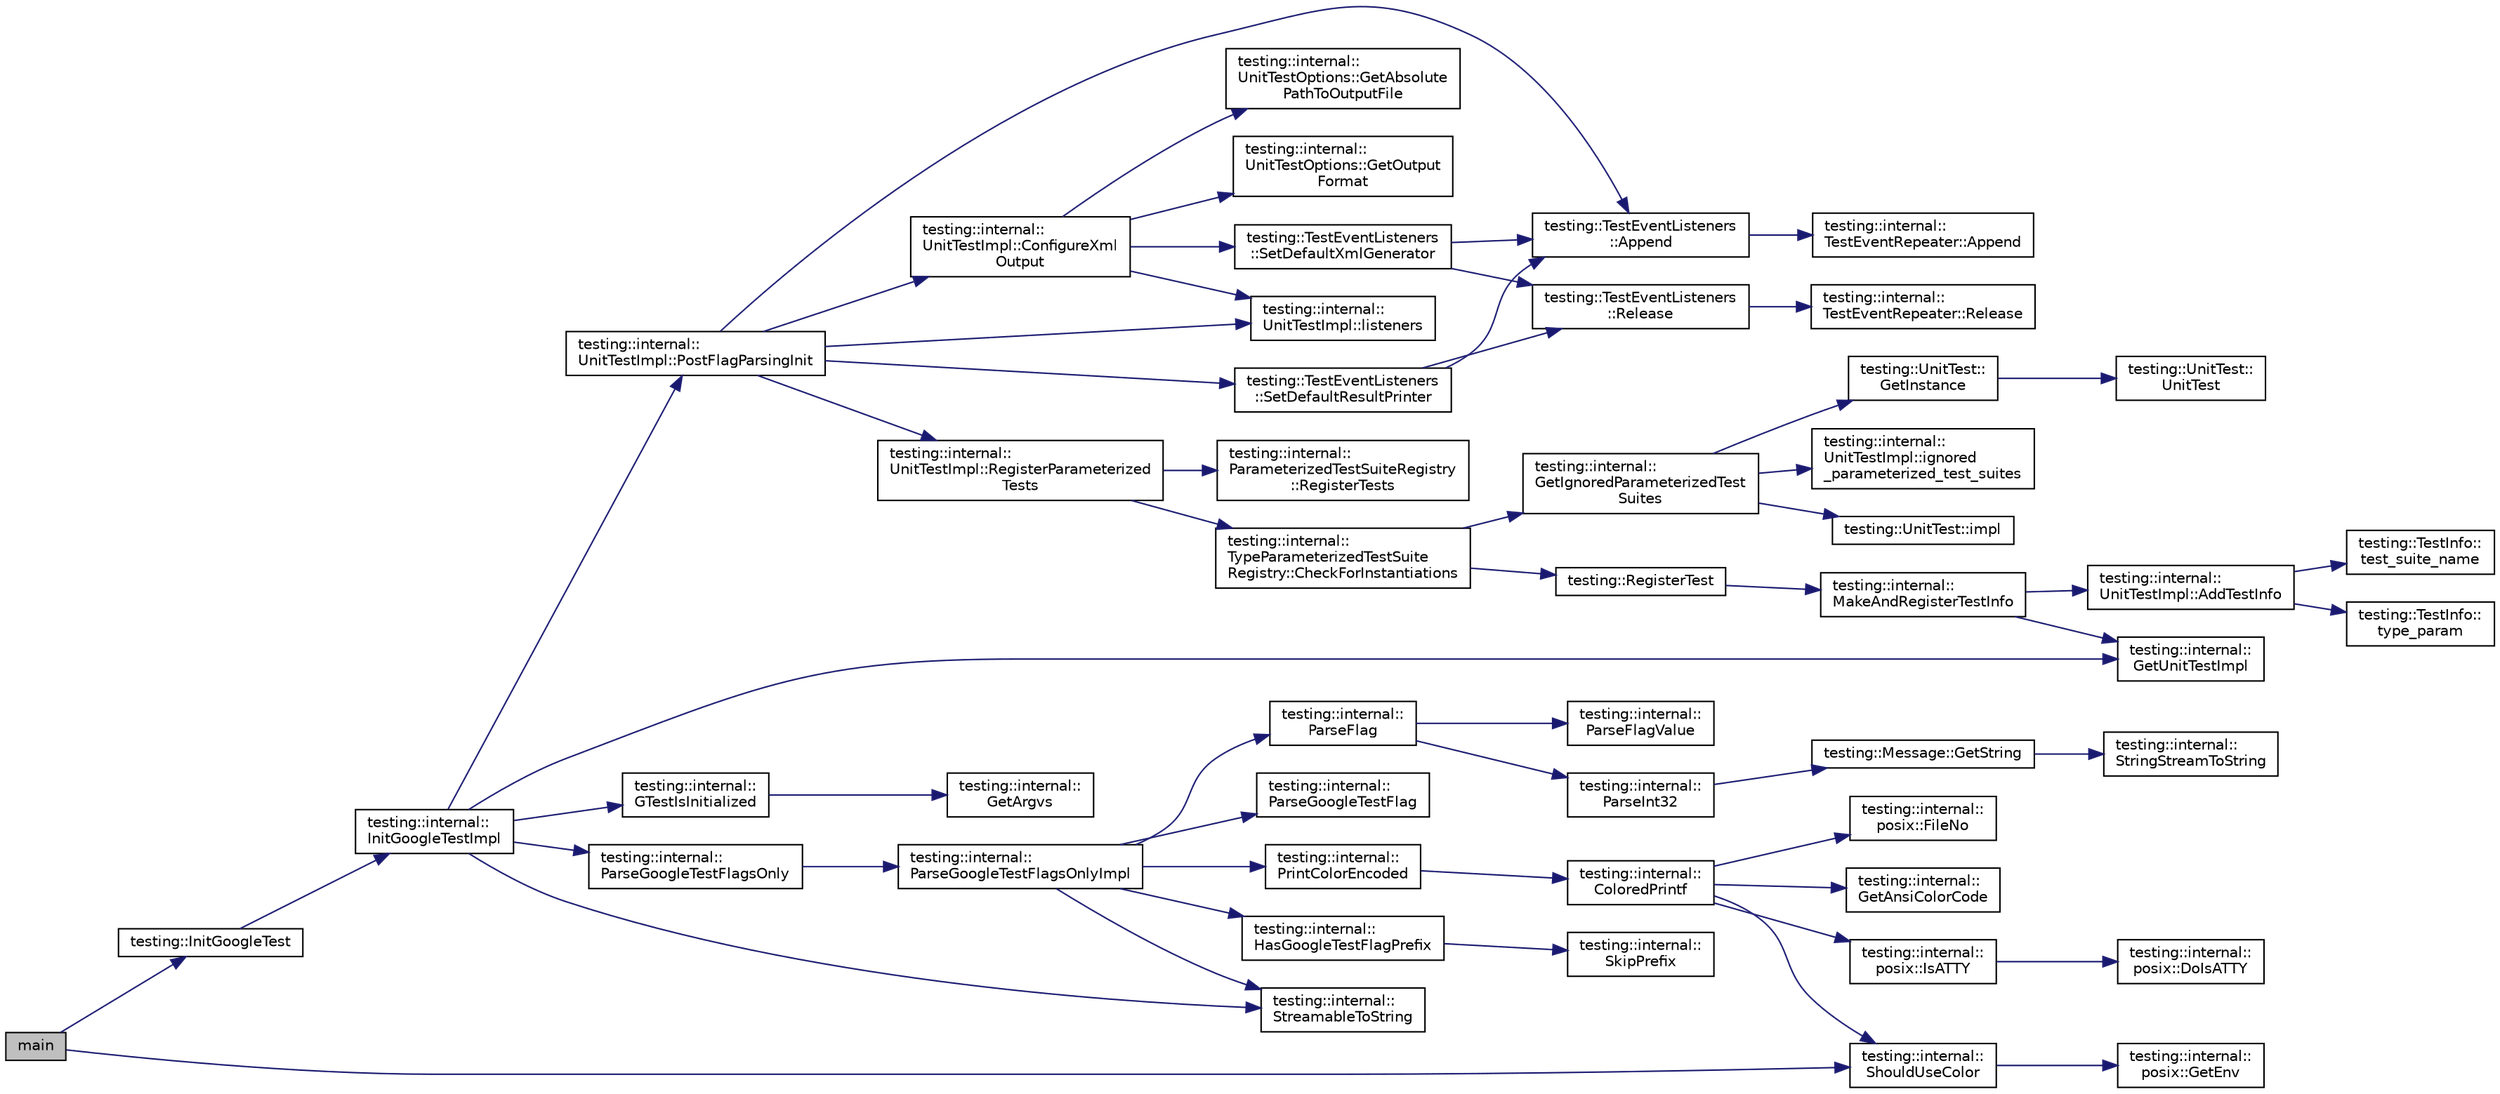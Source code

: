 digraph "main"
{
 // LATEX_PDF_SIZE
  bgcolor="transparent";
  edge [fontname="Helvetica",fontsize="10",labelfontname="Helvetica",labelfontsize="10"];
  node [fontname="Helvetica",fontsize="10",shape=record];
  rankdir="LR";
  Node1 [label="main",height=0.2,width=0.4,color="black", fillcolor="grey75", style="filled", fontcolor="black",tooltip=" "];
  Node1 -> Node2 [color="midnightblue",fontsize="10",style="solid",fontname="Helvetica"];
  Node2 [label="testing::InitGoogleTest",height=0.2,width=0.4,color="black",URL="$namespacetesting.html#afd726ae08c9bd16dc52f78c822d9946b",tooltip=" "];
  Node2 -> Node3 [color="midnightblue",fontsize="10",style="solid",fontname="Helvetica"];
  Node3 [label="testing::internal::\lInitGoogleTestImpl",height=0.2,width=0.4,color="black",URL="$namespacetesting_1_1internal.html#ac3c6fa93391768aa91c6238b31aaeeb5",tooltip=" "];
  Node3 -> Node4 [color="midnightblue",fontsize="10",style="solid",fontname="Helvetica"];
  Node4 [label="testing::internal::\lGetUnitTestImpl",height=0.2,width=0.4,color="black",URL="$namespacetesting_1_1internal.html#a9bd0caf5d16512de38b39599c13ee634",tooltip=" "];
  Node3 -> Node5 [color="midnightblue",fontsize="10",style="solid",fontname="Helvetica"];
  Node5 [label="testing::internal::\lGTestIsInitialized",height=0.2,width=0.4,color="black",URL="$namespacetesting_1_1internal.html#a91e707e0d371fae0224ffd37f0d042af",tooltip=" "];
  Node5 -> Node6 [color="midnightblue",fontsize="10",style="solid",fontname="Helvetica"];
  Node6 [label="testing::internal::\lGetArgvs",height=0.2,width=0.4,color="black",URL="$namespacetesting_1_1internal.html#a9608256c67f889006be44912e57e3d4f",tooltip=" "];
  Node3 -> Node7 [color="midnightblue",fontsize="10",style="solid",fontname="Helvetica"];
  Node7 [label="testing::internal::\lParseGoogleTestFlagsOnly",height=0.2,width=0.4,color="black",URL="$namespacetesting_1_1internal.html#a472880afbcc592a41e3d623e2dec8412",tooltip=" "];
  Node7 -> Node8 [color="midnightblue",fontsize="10",style="solid",fontname="Helvetica"];
  Node8 [label="testing::internal::\lParseGoogleTestFlagsOnlyImpl",height=0.2,width=0.4,color="black",URL="$namespacetesting_1_1internal.html#ae4c46ce8c3d016848fff52cc5133f2ac",tooltip=" "];
  Node8 -> Node9 [color="midnightblue",fontsize="10",style="solid",fontname="Helvetica"];
  Node9 [label="testing::internal::\lHasGoogleTestFlagPrefix",height=0.2,width=0.4,color="black",URL="$namespacetesting_1_1internal.html#a6fff795269f50673e358438721710d6f",tooltip=" "];
  Node9 -> Node10 [color="midnightblue",fontsize="10",style="solid",fontname="Helvetica"];
  Node10 [label="testing::internal::\lSkipPrefix",height=0.2,width=0.4,color="black",URL="$namespacetesting_1_1internal.html#a244d9a3765727306b597b8992ab84036",tooltip=" "];
  Node8 -> Node11 [color="midnightblue",fontsize="10",style="solid",fontname="Helvetica"];
  Node11 [label="testing::internal::\lParseFlag",height=0.2,width=0.4,color="black",URL="$namespacetesting_1_1internal.html#a7cbe05205de4dec33f171586914023a3",tooltip=" "];
  Node11 -> Node12 [color="midnightblue",fontsize="10",style="solid",fontname="Helvetica"];
  Node12 [label="testing::internal::\lParseFlagValue",height=0.2,width=0.4,color="black",URL="$namespacetesting_1_1internal.html#a163390a80cd209bb7c0ffc5c36400704",tooltip=" "];
  Node11 -> Node13 [color="midnightblue",fontsize="10",style="solid",fontname="Helvetica"];
  Node13 [label="testing::internal::\lParseInt32",height=0.2,width=0.4,color="black",URL="$namespacetesting_1_1internal.html#a4d891c6743bbc5c44b6ce06d7417926c",tooltip=" "];
  Node13 -> Node14 [color="midnightblue",fontsize="10",style="solid",fontname="Helvetica"];
  Node14 [label="testing::Message::GetString",height=0.2,width=0.4,color="black",URL="$classtesting_1_1Message.html#a2cdc4df62bdcc9df37651a1cf527704e",tooltip=" "];
  Node14 -> Node15 [color="midnightblue",fontsize="10",style="solid",fontname="Helvetica"];
  Node15 [label="testing::internal::\lStringStreamToString",height=0.2,width=0.4,color="black",URL="$namespacetesting_1_1internal.html#ac0a2b7f69fc829d80a39e925b6417e39",tooltip=" "];
  Node8 -> Node16 [color="midnightblue",fontsize="10",style="solid",fontname="Helvetica"];
  Node16 [label="testing::internal::\lParseGoogleTestFlag",height=0.2,width=0.4,color="black",URL="$namespacetesting_1_1internal.html#a2f8556fdd6cfeb81e799a8ae2fcc3566",tooltip=" "];
  Node8 -> Node17 [color="midnightblue",fontsize="10",style="solid",fontname="Helvetica"];
  Node17 [label="testing::internal::\lPrintColorEncoded",height=0.2,width=0.4,color="black",URL="$namespacetesting_1_1internal.html#a7d8c446a29c7e22d7d4dde8f530bb57e",tooltip=" "];
  Node17 -> Node18 [color="midnightblue",fontsize="10",style="solid",fontname="Helvetica"];
  Node18 [label="testing::internal::\lColoredPrintf",height=0.2,width=0.4,color="black",URL="$namespacetesting_1_1internal.html#a1d9493ff218e622051c53094eb54bcd6",tooltip=" "];
  Node18 -> Node19 [color="midnightblue",fontsize="10",style="solid",fontname="Helvetica"];
  Node19 [label="testing::internal::\lposix::FileNo",height=0.2,width=0.4,color="black",URL="$namespacetesting_1_1internal_1_1posix.html#a3117b067e1f942a2031e666953120ccc",tooltip=" "];
  Node18 -> Node20 [color="midnightblue",fontsize="10",style="solid",fontname="Helvetica"];
  Node20 [label="testing::internal::\lGetAnsiColorCode",height=0.2,width=0.4,color="black",URL="$namespacetesting_1_1internal.html#a27e2b771bd01c527d3e9c232a346315f",tooltip=" "];
  Node18 -> Node21 [color="midnightblue",fontsize="10",style="solid",fontname="Helvetica"];
  Node21 [label="testing::internal::\lposix::IsATTY",height=0.2,width=0.4,color="black",URL="$namespacetesting_1_1internal_1_1posix.html#a16ebe936b3a8ea462a94191635aedc27",tooltip=" "];
  Node21 -> Node22 [color="midnightblue",fontsize="10",style="solid",fontname="Helvetica"];
  Node22 [label="testing::internal::\lposix::DoIsATTY",height=0.2,width=0.4,color="black",URL="$namespacetesting_1_1internal_1_1posix.html#a10ec8d66be38419e0f99253e63def3d8",tooltip=" "];
  Node18 -> Node23 [color="midnightblue",fontsize="10",style="solid",fontname="Helvetica"];
  Node23 [label="testing::internal::\lShouldUseColor",height=0.2,width=0.4,color="black",URL="$namespacetesting_1_1internal.html#ac1db1b4603967a6c4404f31cbbac31a6",tooltip=" "];
  Node23 -> Node24 [color="midnightblue",fontsize="10",style="solid",fontname="Helvetica"];
  Node24 [label="testing::internal::\lposix::GetEnv",height=0.2,width=0.4,color="black",URL="$namespacetesting_1_1internal_1_1posix.html#a1d5e3da5a27eed25986859fa83cafe95",tooltip=" "];
  Node8 -> Node25 [color="midnightblue",fontsize="10",style="solid",fontname="Helvetica"];
  Node25 [label="testing::internal::\lStreamableToString",height=0.2,width=0.4,color="black",URL="$namespacetesting_1_1internal.html#aad4beed95d0846e6ffc5da0978ef3bb9",tooltip=" "];
  Node3 -> Node26 [color="midnightblue",fontsize="10",style="solid",fontname="Helvetica"];
  Node26 [label="testing::internal::\lUnitTestImpl::PostFlagParsingInit",height=0.2,width=0.4,color="black",URL="$classtesting_1_1internal_1_1UnitTestImpl.html#a772894193104b1b2516f16e6ff813168",tooltip=" "];
  Node26 -> Node27 [color="midnightblue",fontsize="10",style="solid",fontname="Helvetica"];
  Node27 [label="testing::TestEventListeners\l::Append",height=0.2,width=0.4,color="black",URL="$classtesting_1_1TestEventListeners.html#a1207dce74d64c1c39ffa6105560536a0",tooltip=" "];
  Node27 -> Node28 [color="midnightblue",fontsize="10",style="solid",fontname="Helvetica"];
  Node28 [label="testing::internal::\lTestEventRepeater::Append",height=0.2,width=0.4,color="black",URL="$classtesting_1_1internal_1_1TestEventRepeater.html#ad154ce021881721a5c46994316b14cb1",tooltip=" "];
  Node26 -> Node29 [color="midnightblue",fontsize="10",style="solid",fontname="Helvetica"];
  Node29 [label="testing::internal::\lUnitTestImpl::ConfigureXml\lOutput",height=0.2,width=0.4,color="black",URL="$classtesting_1_1internal_1_1UnitTestImpl.html#a21cd7b2928de03a55b5252f29dd5ae6d",tooltip=" "];
  Node29 -> Node30 [color="midnightblue",fontsize="10",style="solid",fontname="Helvetica"];
  Node30 [label="testing::internal::\lUnitTestOptions::GetAbsolute\lPathToOutputFile",height=0.2,width=0.4,color="black",URL="$classtesting_1_1internal_1_1UnitTestOptions.html#a8b29c6a22fd2f904c6b0453e403f58fa",tooltip=" "];
  Node29 -> Node31 [color="midnightblue",fontsize="10",style="solid",fontname="Helvetica"];
  Node31 [label="testing::internal::\lUnitTestOptions::GetOutput\lFormat",height=0.2,width=0.4,color="black",URL="$classtesting_1_1internal_1_1UnitTestOptions.html#ae7413a21296d885c6924650b51ac4f6d",tooltip=" "];
  Node29 -> Node32 [color="midnightblue",fontsize="10",style="solid",fontname="Helvetica"];
  Node32 [label="testing::internal::\lUnitTestImpl::listeners",height=0.2,width=0.4,color="black",URL="$classtesting_1_1internal_1_1UnitTestImpl.html#a67211f8475936f88d0e4d30f841c0da4",tooltip=" "];
  Node29 -> Node33 [color="midnightblue",fontsize="10",style="solid",fontname="Helvetica"];
  Node33 [label="testing::TestEventListeners\l::SetDefaultXmlGenerator",height=0.2,width=0.4,color="black",URL="$classtesting_1_1TestEventListeners.html#a36dbac47563ef8bb78cb467d11f5b4d9",tooltip=" "];
  Node33 -> Node27 [color="midnightblue",fontsize="10",style="solid",fontname="Helvetica"];
  Node33 -> Node34 [color="midnightblue",fontsize="10",style="solid",fontname="Helvetica"];
  Node34 [label="testing::TestEventListeners\l::Release",height=0.2,width=0.4,color="black",URL="$classtesting_1_1TestEventListeners.html#a038c9fa1975f84d6f3d25b52bc7bccdd",tooltip=" "];
  Node34 -> Node35 [color="midnightblue",fontsize="10",style="solid",fontname="Helvetica"];
  Node35 [label="testing::internal::\lTestEventRepeater::Release",height=0.2,width=0.4,color="black",URL="$classtesting_1_1internal_1_1TestEventRepeater.html#ac77a3d127e4726e11694e4ee9cf3b793",tooltip=" "];
  Node26 -> Node32 [color="midnightblue",fontsize="10",style="solid",fontname="Helvetica"];
  Node26 -> Node36 [color="midnightblue",fontsize="10",style="solid",fontname="Helvetica"];
  Node36 [label="testing::internal::\lUnitTestImpl::RegisterParameterized\lTests",height=0.2,width=0.4,color="black",URL="$classtesting_1_1internal_1_1UnitTestImpl.html#af84d2515f1a272a8783f00a3e8c0aff8",tooltip=" "];
  Node36 -> Node37 [color="midnightblue",fontsize="10",style="solid",fontname="Helvetica"];
  Node37 [label="testing::internal::\lTypeParameterizedTestSuite\lRegistry::CheckForInstantiations",height=0.2,width=0.4,color="black",URL="$classtesting_1_1internal_1_1TypeParameterizedTestSuiteRegistry.html#ad3b086596f2a84f3344fe1558126afbb",tooltip=" "];
  Node37 -> Node38 [color="midnightblue",fontsize="10",style="solid",fontname="Helvetica"];
  Node38 [label="testing::internal::\lGetIgnoredParameterizedTest\lSuites",height=0.2,width=0.4,color="black",URL="$namespacetesting_1_1internal.html#af4e3dd7984d2fbd8df81e8ffb57c5cdf",tooltip=" "];
  Node38 -> Node39 [color="midnightblue",fontsize="10",style="solid",fontname="Helvetica"];
  Node39 [label="testing::UnitTest::\lGetInstance",height=0.2,width=0.4,color="black",URL="$classtesting_1_1UnitTest.html#a24192400b70b3b946746954e9574fb8e",tooltip=" "];
  Node39 -> Node40 [color="midnightblue",fontsize="10",style="solid",fontname="Helvetica"];
  Node40 [label="testing::UnitTest::\lUnitTest",height=0.2,width=0.4,color="black",URL="$classtesting_1_1UnitTest.html#a5e646d37f980429c310af696c8775f5c",tooltip=" "];
  Node38 -> Node41 [color="midnightblue",fontsize="10",style="solid",fontname="Helvetica"];
  Node41 [label="testing::internal::\lUnitTestImpl::ignored\l_parameterized_test_suites",height=0.2,width=0.4,color="black",URL="$classtesting_1_1internal_1_1UnitTestImpl.html#a1354720ebb90cc2ca044bb393f50f357",tooltip=" "];
  Node38 -> Node42 [color="midnightblue",fontsize="10",style="solid",fontname="Helvetica"];
  Node42 [label="testing::UnitTest::impl",height=0.2,width=0.4,color="black",URL="$classtesting_1_1UnitTest.html#a4df5d11a58affb337d7fa62eaa07690e",tooltip=" "];
  Node37 -> Node43 [color="midnightblue",fontsize="10",style="solid",fontname="Helvetica"];
  Node43 [label="testing::RegisterTest",height=0.2,width=0.4,color="black",URL="$namespacetesting.html#ab6d0df219135565f957031449dde8dc0",tooltip=" "];
  Node43 -> Node44 [color="midnightblue",fontsize="10",style="solid",fontname="Helvetica"];
  Node44 [label="testing::internal::\lMakeAndRegisterTestInfo",height=0.2,width=0.4,color="black",URL="$namespacetesting_1_1internal.html#a82087d14f1d2e6b1930237a644658d3a",tooltip=" "];
  Node44 -> Node45 [color="midnightblue",fontsize="10",style="solid",fontname="Helvetica"];
  Node45 [label="testing::internal::\lUnitTestImpl::AddTestInfo",height=0.2,width=0.4,color="black",URL="$classtesting_1_1internal_1_1UnitTestImpl.html#aa44354fe079a4140ce70c1b6ad7832fb",tooltip=" "];
  Node45 -> Node46 [color="midnightblue",fontsize="10",style="solid",fontname="Helvetica"];
  Node46 [label="testing::TestInfo::\ltest_suite_name",height=0.2,width=0.4,color="black",URL="$classtesting_1_1TestInfo.html#a82a84ffd0e4d18eb5a3f97a2077e12cc",tooltip=" "];
  Node45 -> Node47 [color="midnightblue",fontsize="10",style="solid",fontname="Helvetica"];
  Node47 [label="testing::TestInfo::\ltype_param",height=0.2,width=0.4,color="black",URL="$classtesting_1_1TestInfo.html#a7759bc57f4350ad406cbbb0b3bcea320",tooltip=" "];
  Node44 -> Node4 [color="midnightblue",fontsize="10",style="solid",fontname="Helvetica"];
  Node36 -> Node48 [color="midnightblue",fontsize="10",style="solid",fontname="Helvetica"];
  Node48 [label="testing::internal::\lParameterizedTestSuiteRegistry\l::RegisterTests",height=0.2,width=0.4,color="black",URL="$classtesting_1_1internal_1_1ParameterizedTestSuiteRegistry.html#a44c2ee0296de42dc6ca7abbf48d00495",tooltip=" "];
  Node26 -> Node49 [color="midnightblue",fontsize="10",style="solid",fontname="Helvetica"];
  Node49 [label="testing::TestEventListeners\l::SetDefaultResultPrinter",height=0.2,width=0.4,color="black",URL="$classtesting_1_1TestEventListeners.html#aeaab55da7c18c35fb12c27c18ff99955",tooltip=" "];
  Node49 -> Node27 [color="midnightblue",fontsize="10",style="solid",fontname="Helvetica"];
  Node49 -> Node34 [color="midnightblue",fontsize="10",style="solid",fontname="Helvetica"];
  Node3 -> Node25 [color="midnightblue",fontsize="10",style="solid",fontname="Helvetica"];
  Node1 -> Node23 [color="midnightblue",fontsize="10",style="solid",fontname="Helvetica"];
}
